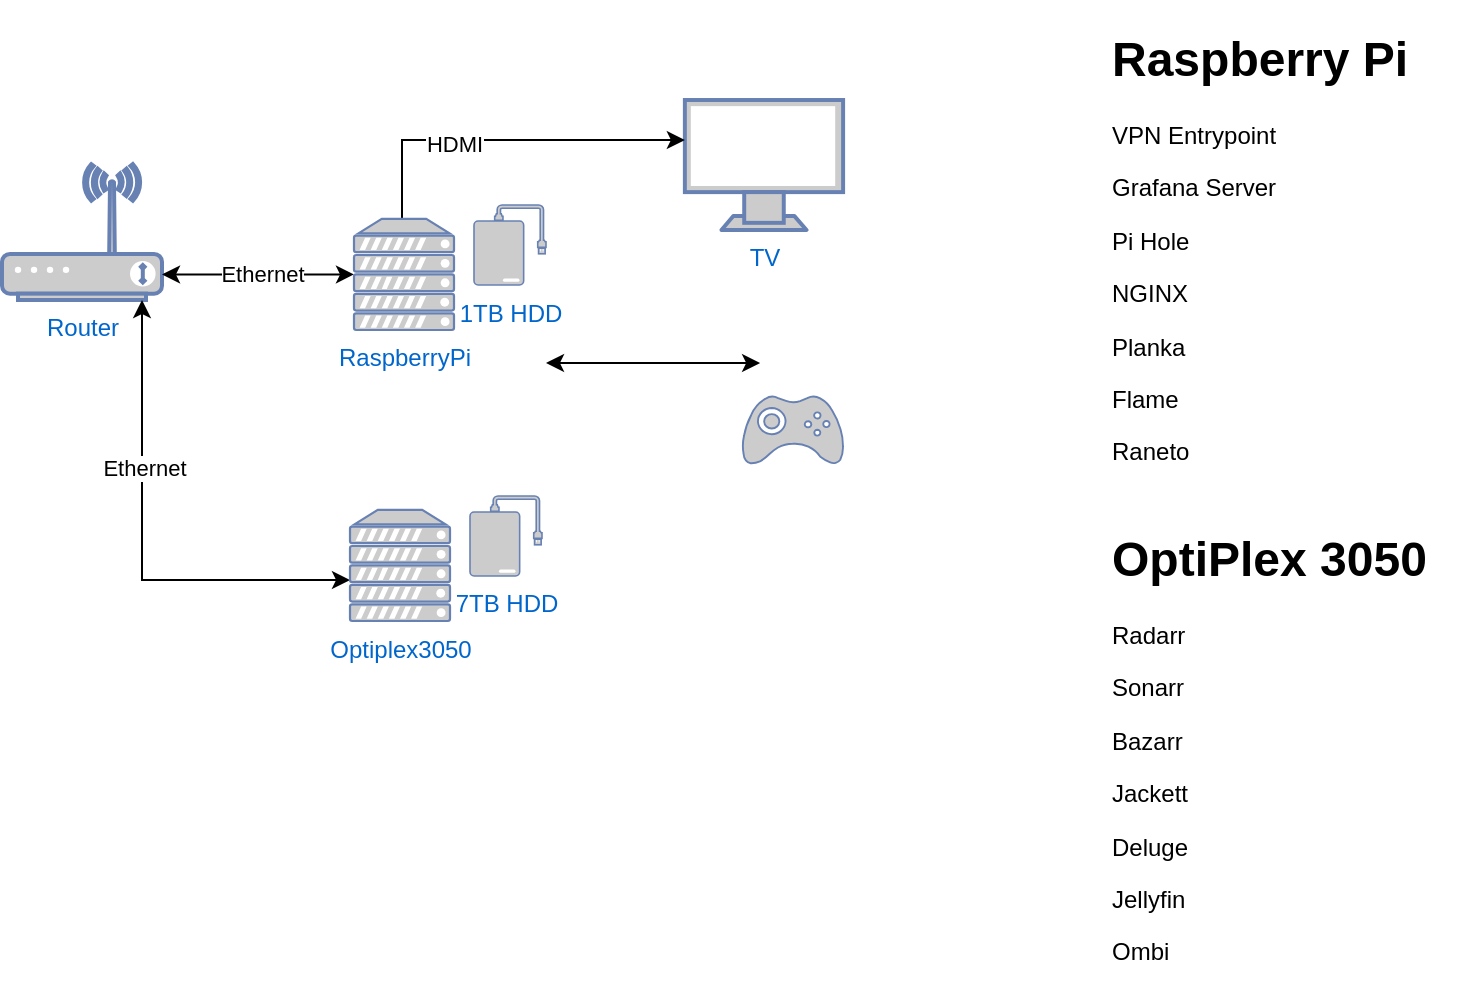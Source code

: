<mxfile version="20.2.3" type="device"><diagram id="OY1pHYSW5qLxQLcwrc_R" name="Page-1"><mxGraphModel dx="1700" dy="614" grid="1" gridSize="10" guides="1" tooltips="1" connect="1" arrows="1" fold="1" page="1" pageScale="1" pageWidth="850" pageHeight="1100" math="0" shadow="0"><root><mxCell id="0"/><mxCell id="1" parent="0"/><mxCell id="OjP_kkFV7JlKcLyUhCzz-7" value="" style="fontColor=#0066CC;verticalAlign=top;verticalLabelPosition=bottom;labelPosition=center;align=center;html=1;outlineConnect=0;fillColor=#CCCCCC;strokeColor=#6881B3;gradientColor=none;gradientDirection=north;strokeWidth=2;shape=mxgraph.networks.gamepad;" vertex="1" parent="1"><mxGeometry x="410.25" y="228" width="50.31" height="34" as="geometry"/></mxCell><mxCell id="OjP_kkFV7JlKcLyUhCzz-9" value="Router" style="fontColor=#0066CC;verticalAlign=top;verticalLabelPosition=bottom;labelPosition=center;align=center;html=1;outlineConnect=0;fillColor=#CCCCCC;strokeColor=#6881B3;gradientColor=none;gradientDirection=north;strokeWidth=2;shape=mxgraph.networks.wireless_modem;" vertex="1" parent="1"><mxGeometry x="40" y="112" width="80" height="68" as="geometry"/></mxCell><mxCell id="OjP_kkFV7JlKcLyUhCzz-10" value="&lt;div&gt;TV&lt;/div&gt;" style="fontColor=#0066CC;verticalAlign=top;verticalLabelPosition=bottom;labelPosition=center;align=center;html=1;outlineConnect=0;fillColor=#CCCCCC;strokeColor=#6881B3;gradientColor=none;gradientDirection=north;strokeWidth=2;shape=mxgraph.networks.monitor;rotation=0;" vertex="1" parent="1"><mxGeometry x="381.43" y="80" width="79.13" height="65" as="geometry"/></mxCell><mxCell id="OjP_kkFV7JlKcLyUhCzz-15" style="edgeStyle=orthogonalEdgeStyle;rounded=0;orthogonalLoop=1;jettySize=auto;html=1;" edge="1" parent="1" source="OjP_kkFV7JlKcLyUhCzz-11" target="OjP_kkFV7JlKcLyUhCzz-10"><mxGeometry relative="1" as="geometry"><Array as="points"><mxPoint x="240" y="100"/></Array></mxGeometry></mxCell><mxCell id="OjP_kkFV7JlKcLyUhCzz-16" value="HDMI" style="edgeLabel;html=1;align=center;verticalAlign=middle;resizable=0;points=[];" vertex="1" connectable="0" parent="OjP_kkFV7JlKcLyUhCzz-15"><mxGeometry x="-0.279" y="-2" relative="1" as="geometry"><mxPoint as="offset"/></mxGeometry></mxCell><mxCell id="OjP_kkFV7JlKcLyUhCzz-22" style="edgeStyle=orthogonalEdgeStyle;rounded=0;orthogonalLoop=1;jettySize=auto;html=1;startArrow=classic;startFill=1;" edge="1" parent="1" source="OjP_kkFV7JlKcLyUhCzz-11" target="OjP_kkFV7JlKcLyUhCzz-9"><mxGeometry relative="1" as="geometry"><Array as="points"><mxPoint x="120" y="167"/><mxPoint x="120" y="167"/></Array></mxGeometry></mxCell><mxCell id="OjP_kkFV7JlKcLyUhCzz-34" value="Ethernet" style="edgeLabel;html=1;align=center;verticalAlign=middle;resizable=0;points=[];" vertex="1" connectable="0" parent="OjP_kkFV7JlKcLyUhCzz-22"><mxGeometry x="0.34" relative="1" as="geometry"><mxPoint x="18" as="offset"/></mxGeometry></mxCell><mxCell id="OjP_kkFV7JlKcLyUhCzz-11" value="RaspberryPi" style="fontColor=#0066CC;verticalAlign=top;verticalLabelPosition=bottom;labelPosition=center;align=center;html=1;outlineConnect=0;fillColor=#CCCCCC;strokeColor=#6881B3;gradientColor=none;gradientDirection=north;strokeWidth=2;shape=mxgraph.networks.server;" vertex="1" parent="1"><mxGeometry x="216" y="139.44" width="50" height="55.56" as="geometry"/></mxCell><mxCell id="OjP_kkFV7JlKcLyUhCzz-12" value="1TB HDD" style="fontColor=#0066CC;verticalAlign=top;verticalLabelPosition=bottom;labelPosition=center;align=center;html=1;outlineConnect=0;fillColor=#CCCCCC;strokeColor=#6881B3;gradientColor=none;gradientDirection=north;strokeWidth=2;shape=mxgraph.networks.external_storage;" vertex="1" parent="1"><mxGeometry x="276" y="132.5" width="36" height="40" as="geometry"/></mxCell><mxCell id="OjP_kkFV7JlKcLyUhCzz-32" style="edgeStyle=orthogonalEdgeStyle;rounded=0;orthogonalLoop=1;jettySize=auto;html=1;startArrow=classic;startFill=1;" edge="1" parent="1" source="OjP_kkFV7JlKcLyUhCzz-13" target="OjP_kkFV7JlKcLyUhCzz-9"><mxGeometry relative="1" as="geometry"><Array as="points"><mxPoint x="110" y="320"/></Array></mxGeometry></mxCell><mxCell id="OjP_kkFV7JlKcLyUhCzz-33" value="Ethernet" style="edgeLabel;html=1;align=center;verticalAlign=middle;resizable=0;points=[];" vertex="1" connectable="0" parent="OjP_kkFV7JlKcLyUhCzz-32"><mxGeometry x="0.316" y="-1" relative="1" as="geometry"><mxPoint as="offset"/></mxGeometry></mxCell><mxCell id="OjP_kkFV7JlKcLyUhCzz-13" value="Optiplex3050" style="fontColor=#0066CC;verticalAlign=top;verticalLabelPosition=bottom;labelPosition=center;align=center;html=1;outlineConnect=0;fillColor=#CCCCCC;strokeColor=#6881B3;gradientColor=none;gradientDirection=north;strokeWidth=2;shape=mxgraph.networks.server;" vertex="1" parent="1"><mxGeometry x="214" y="284.94" width="50" height="55.56" as="geometry"/></mxCell><mxCell id="OjP_kkFV7JlKcLyUhCzz-14" value="7TB HDD" style="fontColor=#0066CC;verticalAlign=top;verticalLabelPosition=bottom;labelPosition=center;align=center;html=1;outlineConnect=0;fillColor=#CCCCCC;strokeColor=#6881B3;gradientColor=none;gradientDirection=north;strokeWidth=2;shape=mxgraph.networks.external_storage;" vertex="1" parent="1"><mxGeometry x="274" y="278" width="36" height="40" as="geometry"/></mxCell><mxCell id="OjP_kkFV7JlKcLyUhCzz-18" value="" style="shape=image;html=1;verticalAlign=top;verticalLabelPosition=bottom;labelBackgroundColor=#ffffff;imageAspect=0;aspect=fixed;image=https://cdn1.iconfinder.com/data/icons/ionicons-outline-vol-2/512/wifi-outline-128.png" vertex="1" parent="1"><mxGeometry x="279" y="195" width="33" height="33" as="geometry"/></mxCell><mxCell id="OjP_kkFV7JlKcLyUhCzz-20" style="edgeStyle=orthogonalEdgeStyle;rounded=0;orthogonalLoop=1;jettySize=auto;html=1;startArrow=classic;startFill=1;" edge="1" parent="1" source="OjP_kkFV7JlKcLyUhCzz-19" target="OjP_kkFV7JlKcLyUhCzz-18"><mxGeometry relative="1" as="geometry"><mxPoint x="470" y="180" as="sourcePoint"/><Array as="points"><mxPoint x="400" y="212"/><mxPoint x="400" y="212"/></Array></mxGeometry></mxCell><mxCell id="OjP_kkFV7JlKcLyUhCzz-19" value="" style="shape=image;html=1;verticalAlign=top;verticalLabelPosition=bottom;labelBackgroundColor=#ffffff;imageAspect=0;aspect=fixed;image=https://cdn1.iconfinder.com/data/icons/ionicons-outline-vol-2/512/wifi-outline-128.png" vertex="1" parent="1"><mxGeometry x="419.06" y="195" width="33" height="33" as="geometry"/></mxCell><mxCell id="OjP_kkFV7JlKcLyUhCzz-27" value="" style="shape=image;html=1;verticalAlign=top;verticalLabelPosition=bottom;labelBackgroundColor=#ffffff;imageAspect=0;aspect=fixed;image=https://cdn4.iconfinder.com/data/icons/materia-social-free/24/038_025_xbox_game_network_android_material-128.png" vertex="1" parent="1"><mxGeometry x="388.25" y="90" width="22" height="22" as="geometry"/></mxCell><mxCell id="OjP_kkFV7JlKcLyUhCzz-28" value="" style="shape=image;html=1;verticalAlign=top;verticalLabelPosition=bottom;labelBackgroundColor=#ffffff;imageAspect=0;aspect=fixed;image=https://cdn1.iconfinder.com/data/icons/social-media-2106/24/social_media_social_media_logo_steam-128.png" vertex="1" parent="1"><mxGeometry x="427.06" y="90" width="23.5" height="23.5" as="geometry"/></mxCell><mxCell id="OjP_kkFV7JlKcLyUhCzz-30" value="&lt;h1&gt;Raspberry Pi&lt;br&gt;&lt;/h1&gt;&lt;p&gt;VPN Entrypoint&lt;/p&gt;&lt;p&gt;Grafana Server&lt;/p&gt;&lt;p&gt;Pi Hole&lt;/p&gt;&lt;p&gt;NGINX&lt;/p&gt;&lt;p&gt;Planka&lt;/p&gt;&lt;p&gt;Flame&lt;/p&gt;&lt;p&gt;Raneto&lt;/p&gt;" style="text;html=1;strokeColor=none;fillColor=none;spacing=5;spacingTop=-20;whiteSpace=wrap;overflow=hidden;rounded=0;" vertex="1" parent="1"><mxGeometry x="590" y="40" width="190" height="240" as="geometry"/></mxCell><mxCell id="OjP_kkFV7JlKcLyUhCzz-31" value="&lt;h1&gt;OptiPlex 3050&lt;br&gt;&lt;/h1&gt;&lt;p&gt;Radarr&lt;/p&gt;&lt;p&gt;Sonarr&lt;br&gt;&lt;/p&gt;&lt;p&gt;Bazarr&lt;/p&gt;&lt;p&gt;Jackett&lt;br&gt;&lt;/p&gt;&lt;p&gt;Deluge&lt;/p&gt;&lt;p&gt;Jellyfin&lt;/p&gt;&lt;p&gt;Ombi&lt;br&gt;&lt;/p&gt;&lt;p&gt;&lt;/p&gt;" style="text;html=1;strokeColor=none;fillColor=none;spacing=5;spacingTop=-20;whiteSpace=wrap;overflow=hidden;rounded=0;" vertex="1" parent="1"><mxGeometry x="590" y="290" width="190" height="240" as="geometry"/></mxCell></root></mxGraphModel></diagram></mxfile>